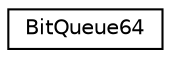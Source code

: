 digraph "Graphical Class Hierarchy"
{
 // LATEX_PDF_SIZE
  edge [fontname="Helvetica",fontsize="10",labelfontname="Helvetica",labelfontsize="10"];
  node [fontname="Helvetica",fontsize="10",shape=record];
  rankdir="LR";
  Node0 [label="BitQueue64",height=0.2,width=0.4,color="black", fillcolor="white", style="filled",URL="$classoperations__research_1_1_bit_queue64.html",tooltip=" "];
}
